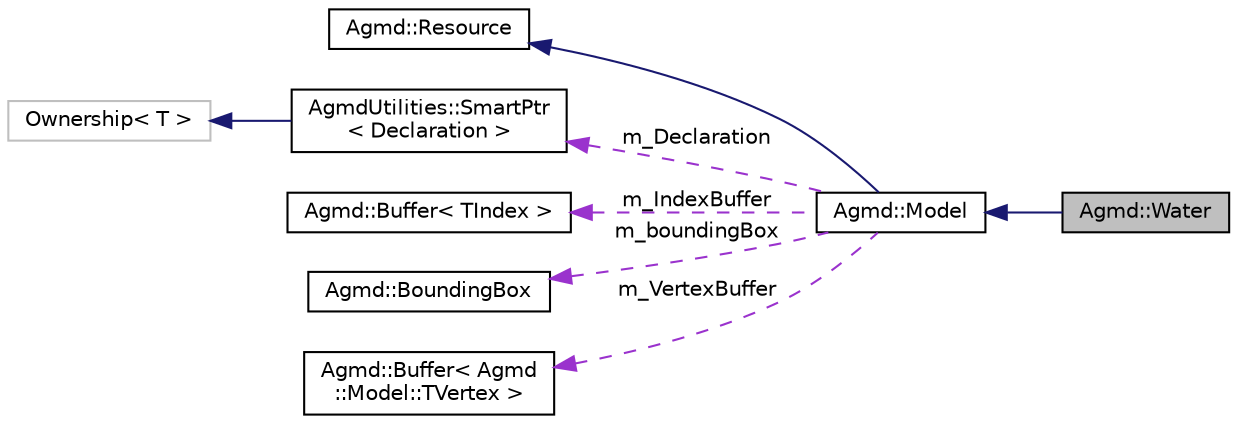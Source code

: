 digraph "Agmd::Water"
{
  edge [fontname="Helvetica",fontsize="10",labelfontname="Helvetica",labelfontsize="10"];
  node [fontname="Helvetica",fontsize="10",shape=record];
  rankdir="LR";
  Node1 [label="Agmd::Water",height=0.2,width=0.4,color="black", fillcolor="grey75", style="filled" fontcolor="black"];
  Node2 -> Node1 [dir="back",color="midnightblue",fontsize="10",style="solid"];
  Node2 [label="Agmd::Model",height=0.2,width=0.4,color="black", fillcolor="white", style="filled",URL="$class_agmd_1_1_model.html"];
  Node3 -> Node2 [dir="back",color="midnightblue",fontsize="10",style="solid"];
  Node3 [label="Agmd::Resource",height=0.2,width=0.4,color="black", fillcolor="white", style="filled",URL="$class_agmd_1_1_resource.html"];
  Node4 -> Node2 [dir="back",color="darkorchid3",fontsize="10",style="dashed",label=" m_Declaration" ];
  Node4 [label="AgmdUtilities::SmartPtr\l\< Declaration \>",height=0.2,width=0.4,color="black", fillcolor="white", style="filled",URL="$class_agmd_utilities_1_1_smart_ptr.html"];
  Node5 -> Node4 [dir="back",color="midnightblue",fontsize="10",style="solid"];
  Node5 [label="Ownership\< T \>",height=0.2,width=0.4,color="grey75", fillcolor="white", style="filled"];
  Node6 -> Node2 [dir="back",color="darkorchid3",fontsize="10",style="dashed",label=" m_IndexBuffer" ];
  Node6 [label="Agmd::Buffer\< TIndex \>",height=0.2,width=0.4,color="black", fillcolor="white", style="filled",URL="$class_agmd_1_1_buffer.html"];
  Node7 -> Node2 [dir="back",color="darkorchid3",fontsize="10",style="dashed",label=" m_boundingBox" ];
  Node7 [label="Agmd::BoundingBox",height=0.2,width=0.4,color="black", fillcolor="white", style="filled",URL="$class_agmd_1_1_bounding_box.html"];
  Node8 -> Node2 [dir="back",color="darkorchid3",fontsize="10",style="dashed",label=" m_VertexBuffer" ];
  Node8 [label="Agmd::Buffer\< Agmd\l::Model::TVertex \>",height=0.2,width=0.4,color="black", fillcolor="white", style="filled",URL="$class_agmd_1_1_buffer.html"];
}
